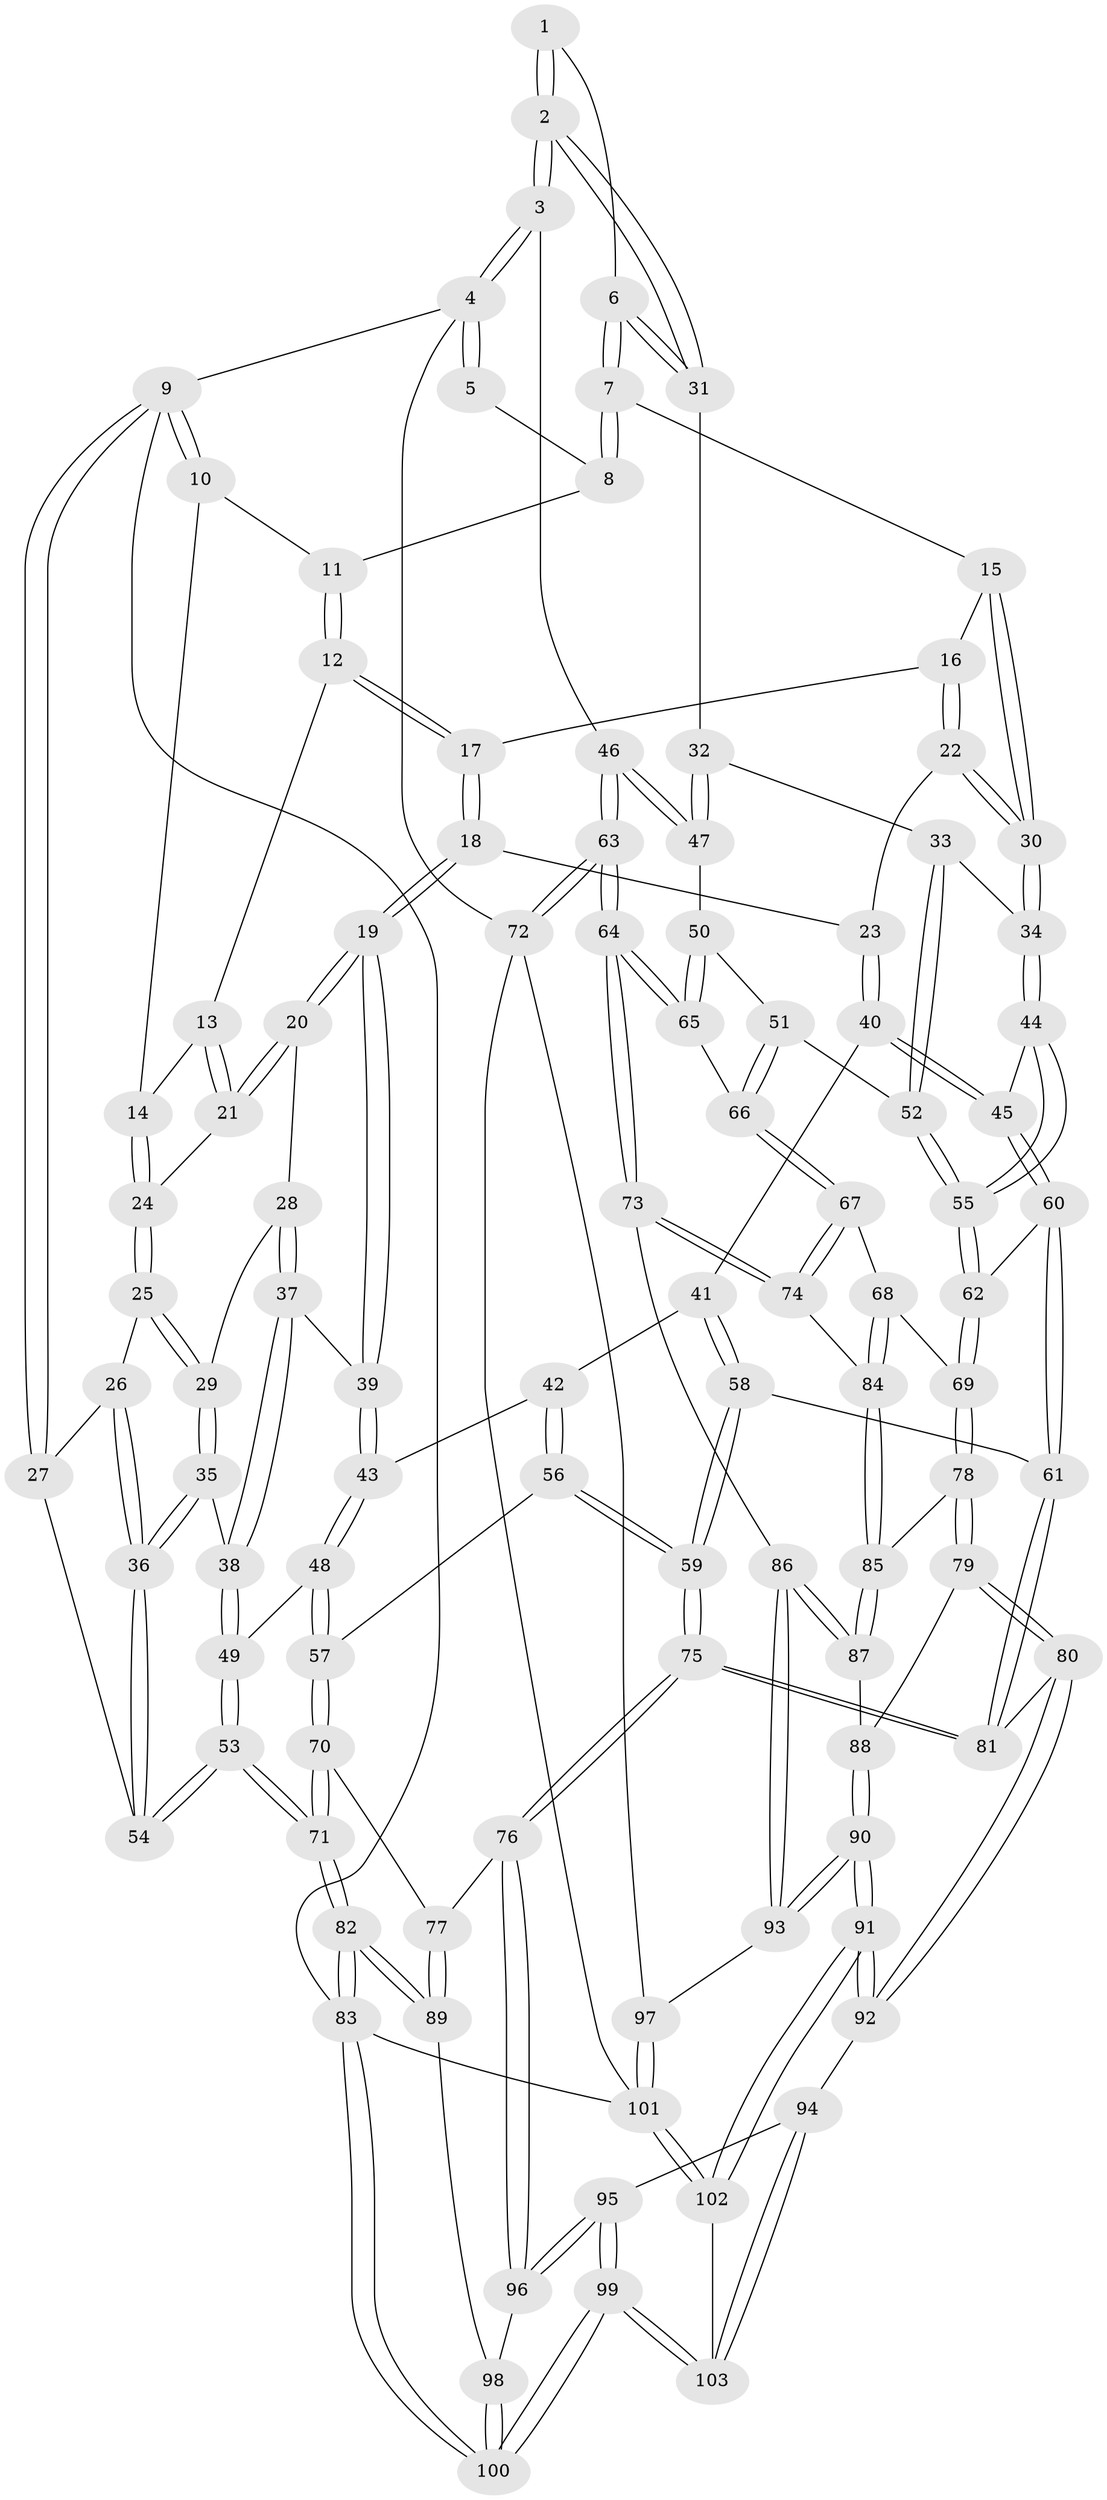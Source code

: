 // coarse degree distribution, {4: 0.42424242424242425, 3: 0.3939393939393939, 5: 0.15151515151515152, 6: 0.030303030303030304}
// Generated by graph-tools (version 1.1) at 2025/38/03/04/25 23:38:29]
// undirected, 103 vertices, 254 edges
graph export_dot {
  node [color=gray90,style=filled];
  1 [pos="+0.8496843849154696+0"];
  2 [pos="+1+0.14515120273146076"];
  3 [pos="+1+0.18120167235319748"];
  4 [pos="+1+0"];
  5 [pos="+0.8439912255670872+0"];
  6 [pos="+0.8298527484758345+0.10093665051859257"];
  7 [pos="+0.678695443521894+0.10648109939585812"];
  8 [pos="+0.5156396565611144+0"];
  9 [pos="+0+0"];
  10 [pos="+0.1755063063318974+0"];
  11 [pos="+0.5117333153397893+0"];
  12 [pos="+0.46878407834322094+0"];
  13 [pos="+0.4194669055341466+0"];
  14 [pos="+0.20423706735658437+0.0490446859172543"];
  15 [pos="+0.6660899956521799+0.11951781142476778"];
  16 [pos="+0.48834098615197874+0.04649302811095732"];
  17 [pos="+0.47201952834575+0.02445918841837428"];
  18 [pos="+0.3916638107735934+0.17350965748599914"];
  19 [pos="+0.32397341160259513+0.18787459898139272"];
  20 [pos="+0.31178245673158755+0.17397540717500984"];
  21 [pos="+0.27124754243321764+0.11501804248690524"];
  22 [pos="+0.55959839374196+0.17509099521307175"];
  23 [pos="+0.44817166645910067+0.21149183558399254"];
  24 [pos="+0.20331686022427806+0.06975438702800939"];
  25 [pos="+0.12681892112547594+0.11948036163018602"];
  26 [pos="+0.123976841549772+0.11930682303118428"];
  27 [pos="+0+0"];
  28 [pos="+0.17628596365228322+0.2090562735849076"];
  29 [pos="+0.13303551753359533+0.14652247398412047"];
  30 [pos="+0.6105827105935266+0.19627418291244872"];
  31 [pos="+0.8446461217203253+0.1239234174590551"];
  32 [pos="+0.8374654079137424+0.18009120088898978"];
  33 [pos="+0.7058893315945478+0.28225214803594634"];
  34 [pos="+0.626776089270684+0.2705762011932864"];
  35 [pos="+0.10018871671909343+0.288396242972824"];
  36 [pos="+0+0.32161599085333037"];
  37 [pos="+0.1932571517523597+0.27125319066296055"];
  38 [pos="+0.1552534840532525+0.30231009567972744"];
  39 [pos="+0.3016665071929401+0.261559407489587"];
  40 [pos="+0.4849537076251003+0.36217401497602886"];
  41 [pos="+0.46058677056909836+0.3719835330061971"];
  42 [pos="+0.4428462500538626+0.3690366336078198"];
  43 [pos="+0.3210719608958163+0.3231970114795857"];
  44 [pos="+0.572399008369612+0.34777815901698966"];
  45 [pos="+0.5412964572371302+0.3681173959521776"];
  46 [pos="+1+0.2843419833572574"];
  47 [pos="+0.9063903978177446+0.3499573374572369"];
  48 [pos="+0.23870955130935986+0.4340903883956332"];
  49 [pos="+0.18646948869390365+0.4005337286758163"];
  50 [pos="+0.888904840593288+0.3729402618218284"];
  51 [pos="+0.8055236667667244+0.40519643311714887"];
  52 [pos="+0.7973801681411192+0.4067533637064966"];
  53 [pos="+0+0.46768062161062834"];
  54 [pos="+0+0.36316411028615014"];
  55 [pos="+0.7501398490047463+0.45136004040882177"];
  56 [pos="+0.27134141211530804+0.5023213045426619"];
  57 [pos="+0.2511820244597631+0.489250655924177"];
  58 [pos="+0.40265943836280926+0.5607044142096542"];
  59 [pos="+0.36117834395249715+0.5876734822510554"];
  60 [pos="+0.5871666935030403+0.5323956491609073"];
  61 [pos="+0.5733682651279182+0.5587569158418632"];
  62 [pos="+0.7318502235352028+0.49812923451135377"];
  63 [pos="+1+0.6443029536659731"];
  64 [pos="+1+0.643920729439098"];
  65 [pos="+0.9500540591133231+0.5190594866090958"];
  66 [pos="+0.8709593538211046+0.5520229380806665"];
  67 [pos="+0.8425947639872186+0.5802478088446598"];
  68 [pos="+0.8172281124801505+0.5834769637282762"];
  69 [pos="+0.7719505551791742+0.5835613388937267"];
  70 [pos="+0.12519267067688497+0.5704538260116868"];
  71 [pos="+0+0.5821531570851041"];
  72 [pos="+1+0.8886316773957632"];
  73 [pos="+1+0.6623759863276744"];
  74 [pos="+0.898923413765369+0.640375162244777"];
  75 [pos="+0.3459235616203997+0.7369612101966034"];
  76 [pos="+0.33603750719789016+0.7506289010035639"];
  77 [pos="+0.2226872887013699+0.6868424714488575"];
  78 [pos="+0.7385345458867904+0.6607823706499281"];
  79 [pos="+0.7158683743061552+0.6838076447849416"];
  80 [pos="+0.6238493504928194+0.7211653461004959"];
  81 [pos="+0.6113309626854709+0.7115860229288274"];
  82 [pos="+0+0.7652476525804552"];
  83 [pos="+0+1"];
  84 [pos="+0.8548180249658158+0.6881068184405185"];
  85 [pos="+0.8520192536070244+0.6927833262896879"];
  86 [pos="+0.9397077943962906+0.7675101692893609"];
  87 [pos="+0.8728207275016393+0.7572676162176273"];
  88 [pos="+0.8257308561912942+0.7837087472628954"];
  89 [pos="+0+0.7681070364047802"];
  90 [pos="+0.7415826022572972+0.9822186879791908"];
  91 [pos="+0.7297268388457412+0.9975089875992268"];
  92 [pos="+0.6261352649079447+0.7385355786010545"];
  93 [pos="+0.9313248190241611+0.8540710927343733"];
  94 [pos="+0.4559323236297902+0.914900970625597"];
  95 [pos="+0.34302209116123705+0.8214351409201456"];
  96 [pos="+0.32808757432349395+0.7854004844155749"];
  97 [pos="+1+0.9137477437260916"];
  98 [pos="+0.21781535359860846+0.8208134662036161"];
  99 [pos="+0.15285582643174514+1"];
  100 [pos="+0+1"];
  101 [pos="+0.7212909159746967+1"];
  102 [pos="+0.7067454786781445+1"];
  103 [pos="+0.609394953968304+1"];
  1 -- 2;
  1 -- 2;
  1 -- 6;
  2 -- 3;
  2 -- 3;
  2 -- 31;
  2 -- 31;
  3 -- 4;
  3 -- 4;
  3 -- 46;
  4 -- 5;
  4 -- 5;
  4 -- 9;
  4 -- 72;
  5 -- 8;
  6 -- 7;
  6 -- 7;
  6 -- 31;
  6 -- 31;
  7 -- 8;
  7 -- 8;
  7 -- 15;
  8 -- 11;
  9 -- 10;
  9 -- 10;
  9 -- 27;
  9 -- 27;
  9 -- 83;
  10 -- 11;
  10 -- 14;
  11 -- 12;
  11 -- 12;
  12 -- 13;
  12 -- 17;
  12 -- 17;
  13 -- 14;
  13 -- 21;
  13 -- 21;
  14 -- 24;
  14 -- 24;
  15 -- 16;
  15 -- 30;
  15 -- 30;
  16 -- 17;
  16 -- 22;
  16 -- 22;
  17 -- 18;
  17 -- 18;
  18 -- 19;
  18 -- 19;
  18 -- 23;
  19 -- 20;
  19 -- 20;
  19 -- 39;
  19 -- 39;
  20 -- 21;
  20 -- 21;
  20 -- 28;
  21 -- 24;
  22 -- 23;
  22 -- 30;
  22 -- 30;
  23 -- 40;
  23 -- 40;
  24 -- 25;
  24 -- 25;
  25 -- 26;
  25 -- 29;
  25 -- 29;
  26 -- 27;
  26 -- 36;
  26 -- 36;
  27 -- 54;
  28 -- 29;
  28 -- 37;
  28 -- 37;
  29 -- 35;
  29 -- 35;
  30 -- 34;
  30 -- 34;
  31 -- 32;
  32 -- 33;
  32 -- 47;
  32 -- 47;
  33 -- 34;
  33 -- 52;
  33 -- 52;
  34 -- 44;
  34 -- 44;
  35 -- 36;
  35 -- 36;
  35 -- 38;
  36 -- 54;
  36 -- 54;
  37 -- 38;
  37 -- 38;
  37 -- 39;
  38 -- 49;
  38 -- 49;
  39 -- 43;
  39 -- 43;
  40 -- 41;
  40 -- 45;
  40 -- 45;
  41 -- 42;
  41 -- 58;
  41 -- 58;
  42 -- 43;
  42 -- 56;
  42 -- 56;
  43 -- 48;
  43 -- 48;
  44 -- 45;
  44 -- 55;
  44 -- 55;
  45 -- 60;
  45 -- 60;
  46 -- 47;
  46 -- 47;
  46 -- 63;
  46 -- 63;
  47 -- 50;
  48 -- 49;
  48 -- 57;
  48 -- 57;
  49 -- 53;
  49 -- 53;
  50 -- 51;
  50 -- 65;
  50 -- 65;
  51 -- 52;
  51 -- 66;
  51 -- 66;
  52 -- 55;
  52 -- 55;
  53 -- 54;
  53 -- 54;
  53 -- 71;
  53 -- 71;
  55 -- 62;
  55 -- 62;
  56 -- 57;
  56 -- 59;
  56 -- 59;
  57 -- 70;
  57 -- 70;
  58 -- 59;
  58 -- 59;
  58 -- 61;
  59 -- 75;
  59 -- 75;
  60 -- 61;
  60 -- 61;
  60 -- 62;
  61 -- 81;
  61 -- 81;
  62 -- 69;
  62 -- 69;
  63 -- 64;
  63 -- 64;
  63 -- 72;
  63 -- 72;
  64 -- 65;
  64 -- 65;
  64 -- 73;
  64 -- 73;
  65 -- 66;
  66 -- 67;
  66 -- 67;
  67 -- 68;
  67 -- 74;
  67 -- 74;
  68 -- 69;
  68 -- 84;
  68 -- 84;
  69 -- 78;
  69 -- 78;
  70 -- 71;
  70 -- 71;
  70 -- 77;
  71 -- 82;
  71 -- 82;
  72 -- 97;
  72 -- 101;
  73 -- 74;
  73 -- 74;
  73 -- 86;
  74 -- 84;
  75 -- 76;
  75 -- 76;
  75 -- 81;
  75 -- 81;
  76 -- 77;
  76 -- 96;
  76 -- 96;
  77 -- 89;
  77 -- 89;
  78 -- 79;
  78 -- 79;
  78 -- 85;
  79 -- 80;
  79 -- 80;
  79 -- 88;
  80 -- 81;
  80 -- 92;
  80 -- 92;
  82 -- 83;
  82 -- 83;
  82 -- 89;
  82 -- 89;
  83 -- 100;
  83 -- 100;
  83 -- 101;
  84 -- 85;
  84 -- 85;
  85 -- 87;
  85 -- 87;
  86 -- 87;
  86 -- 87;
  86 -- 93;
  86 -- 93;
  87 -- 88;
  88 -- 90;
  88 -- 90;
  89 -- 98;
  90 -- 91;
  90 -- 91;
  90 -- 93;
  90 -- 93;
  91 -- 92;
  91 -- 92;
  91 -- 102;
  91 -- 102;
  92 -- 94;
  93 -- 97;
  94 -- 95;
  94 -- 103;
  94 -- 103;
  95 -- 96;
  95 -- 96;
  95 -- 99;
  95 -- 99;
  96 -- 98;
  97 -- 101;
  97 -- 101;
  98 -- 100;
  98 -- 100;
  99 -- 100;
  99 -- 100;
  99 -- 103;
  99 -- 103;
  101 -- 102;
  101 -- 102;
  102 -- 103;
}
